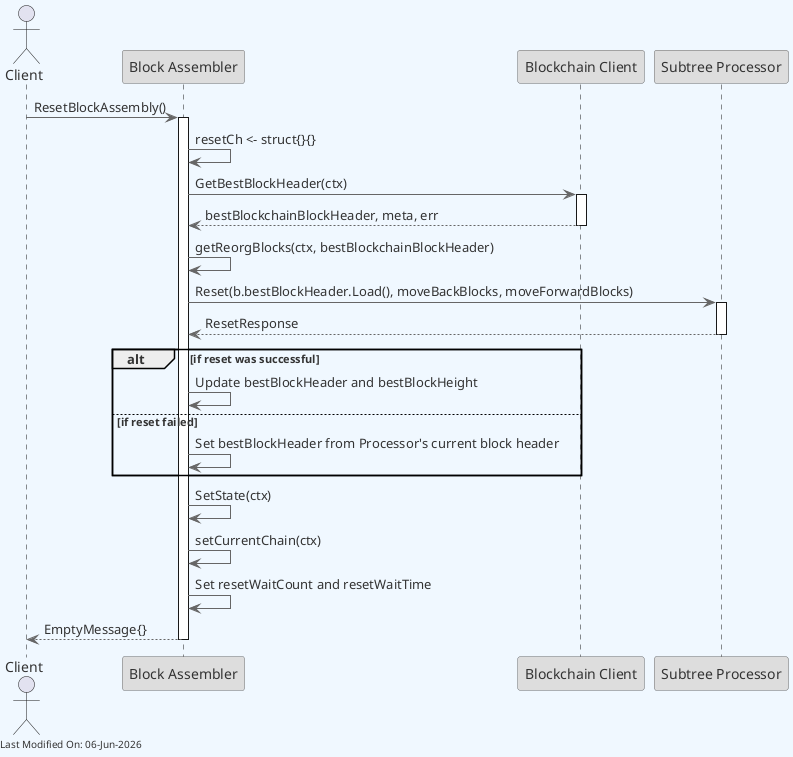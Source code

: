 @startuml
skinparam backgroundColor #F0F8FF
skinparam defaultFontColor #333333
skinparam arrowColor #666666

' Define borders for all elements
skinparam entity {
  BorderColor #666666
  BackgroundColor #DDDDDD
}

skinparam control {
  BorderColor #666666
  BackgroundColor #DDDDDD
}

skinparam participant {
  BorderColor #666666
  BackgroundColor #DDDDDD
}



actor Client
participant "Block Assembler" as Assembler
participant "Blockchain Client" as BlockchainClient
participant "Subtree Processor" as Processor

Client -> Assembler : ResetBlockAssembly()
activate Assembler

Assembler -> Assembler : resetCh <- struct{}{}
Assembler -> BlockchainClient : GetBestBlockHeader(ctx)
activate BlockchainClient
BlockchainClient --> Assembler : bestBlockchainBlockHeader, meta, err
deactivate BlockchainClient

Assembler -> Assembler : getReorgBlocks(ctx, bestBlockchainBlockHeader)
Assembler -> Processor : Reset(b.bestBlockHeader.Load(), moveBackBlocks, moveForwardBlocks)
activate Processor
Processor --> Assembler : ResetResponse
deactivate Processor

alt if reset was successful
    Assembler -> Assembler : Update bestBlockHeader and bestBlockHeight
else if reset failed
    Assembler -> Assembler : Set bestBlockHeader from Processor's current block header
end

Assembler -> Assembler : SetState(ctx)
Assembler -> Assembler : setCurrentChain(ctx)

Assembler -> Assembler : Set resetWaitCount and resetWaitTime

Assembler --> Client : EmptyMessage{}
deactivate Assembler

left footer Last Modified On: %date("dd-MMM-yyyy")

@enduml
